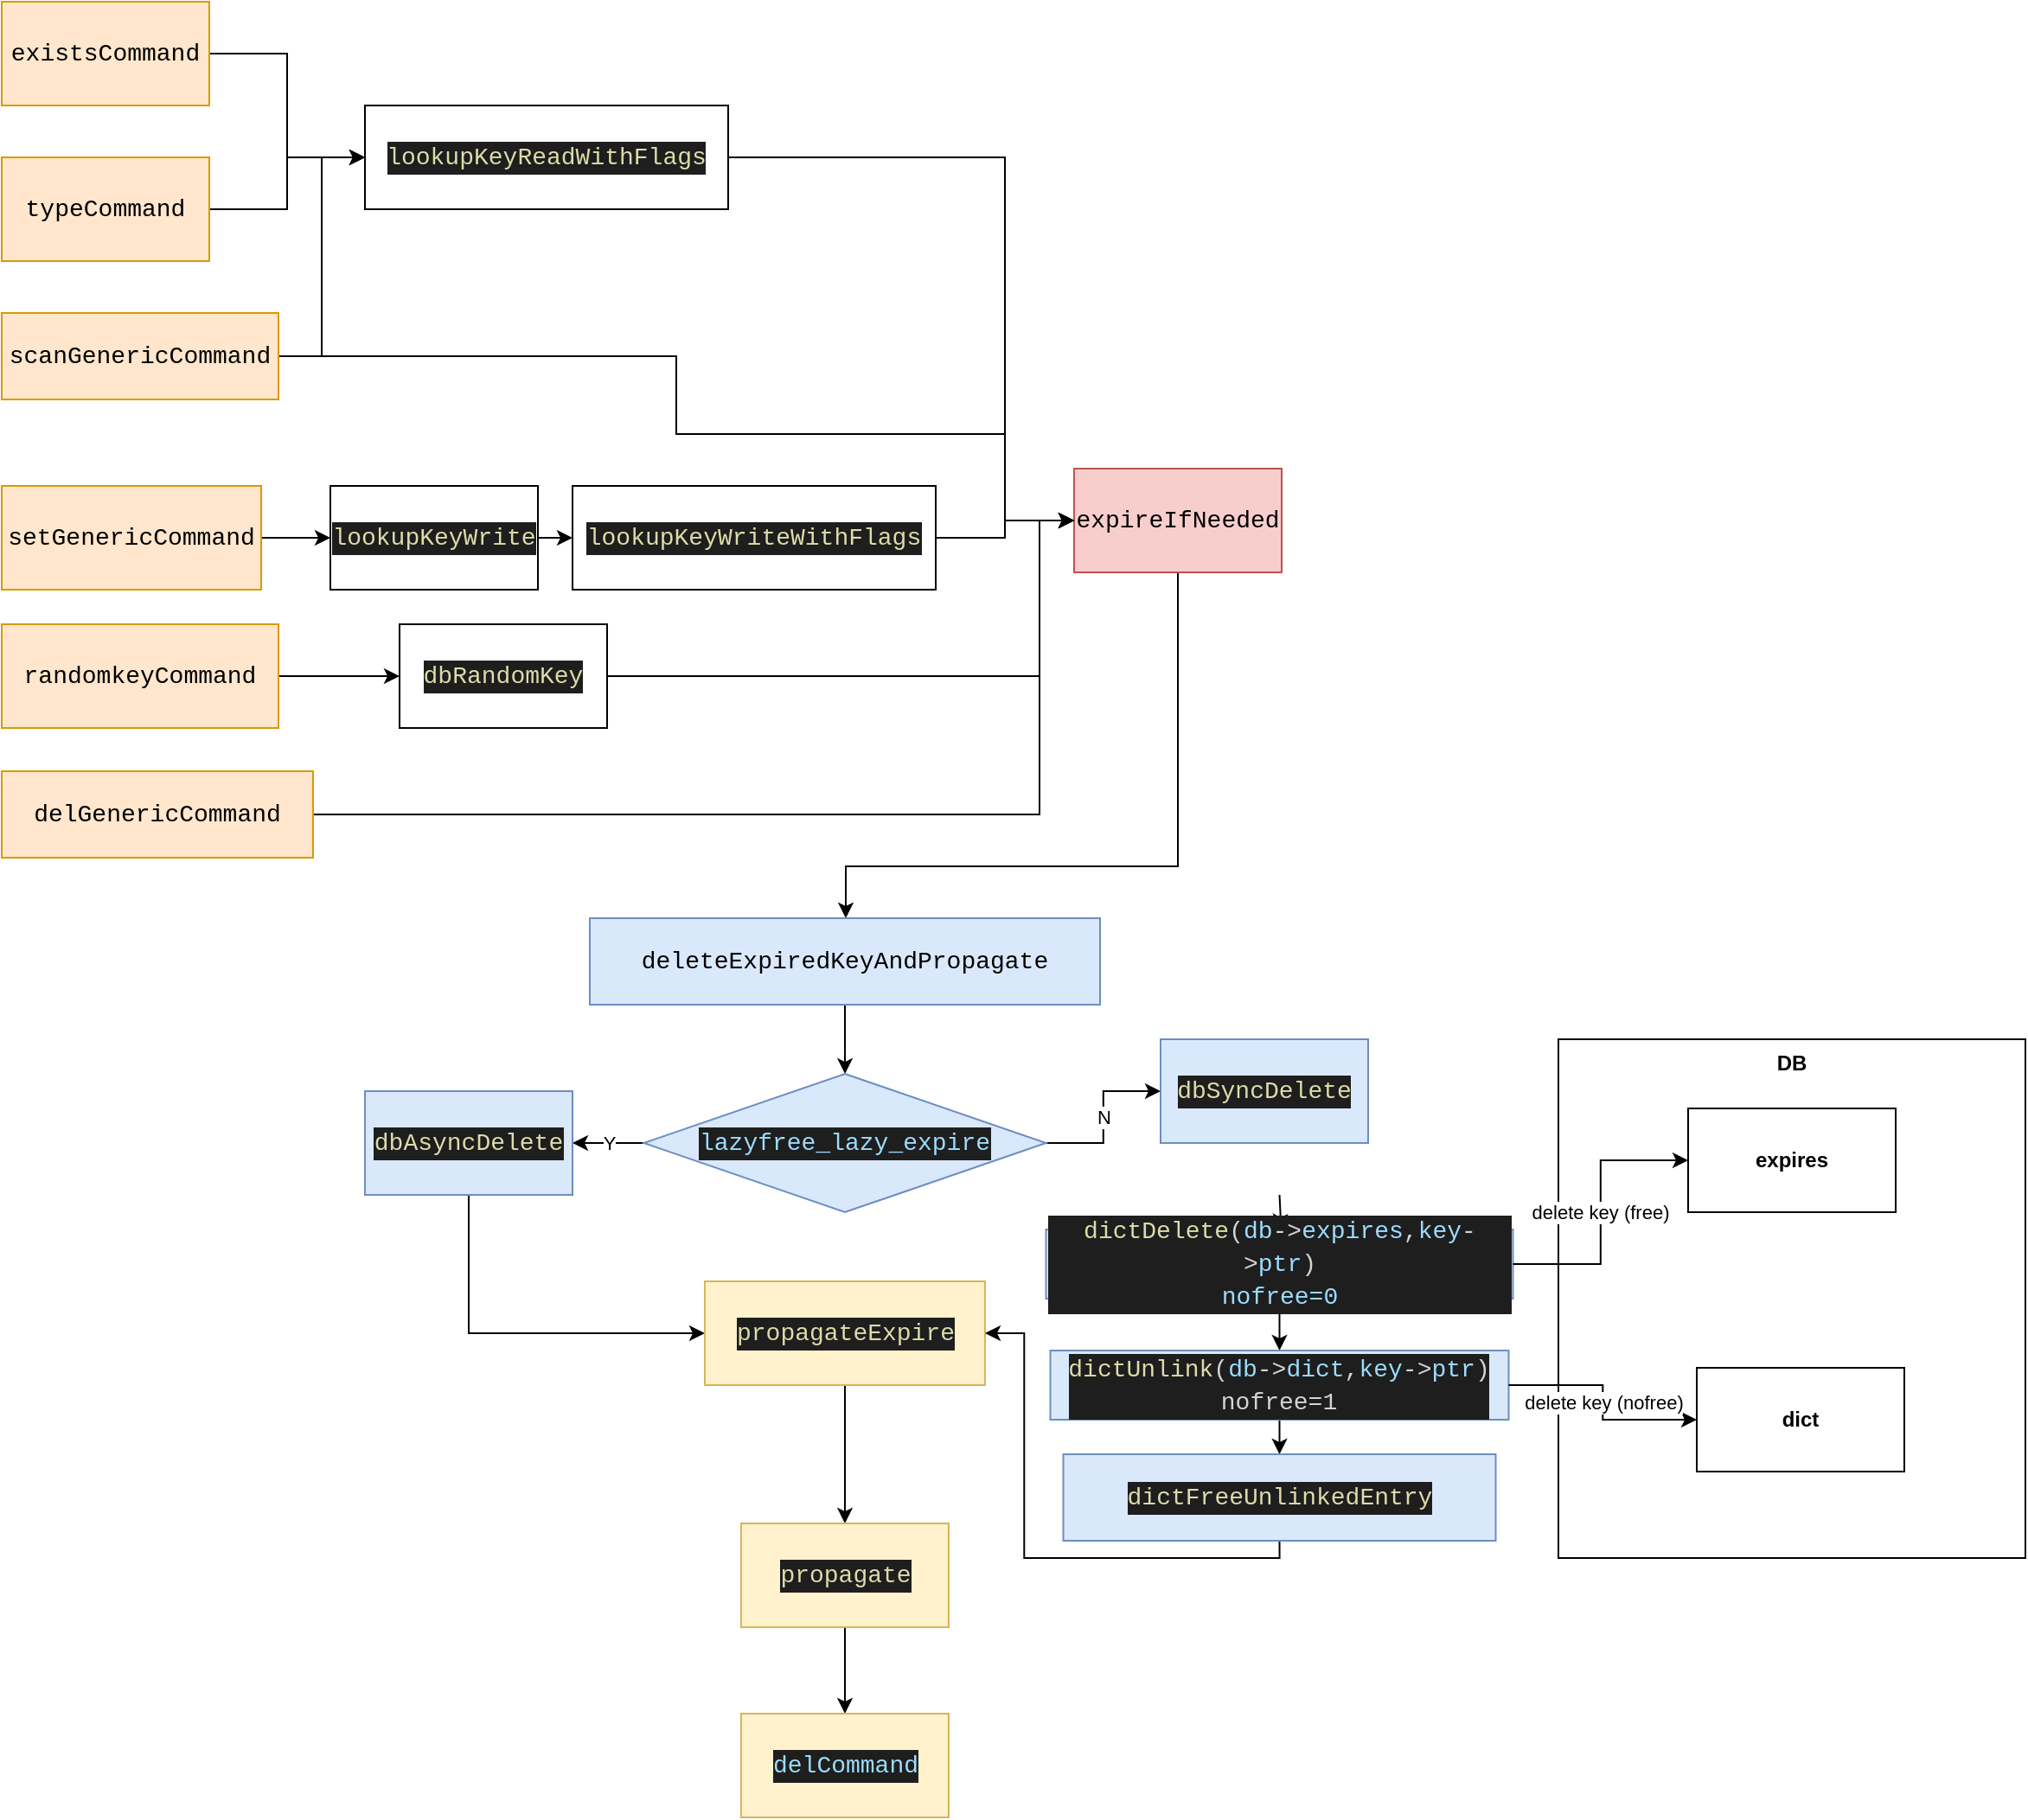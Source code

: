 <mxfile>
    <diagram id="BtZgP8WgwQpdjvOYlP_C" name="第 1 页">
        <mxGraphModel dx="593" dy="616" grid="1" gridSize="10" guides="1" tooltips="1" connect="1" arrows="1" fold="1" page="1" pageScale="1" pageWidth="827" pageHeight="1169" math="0" shadow="0">
            <root>
                <mxCell id="0"/>
                <mxCell id="1" parent="0"/>
                <mxCell id="25" style="edgeStyle=orthogonalEdgeStyle;rounded=0;html=1;exitX=0.5;exitY=1;exitDx=0;exitDy=0;fontColor=default;" edge="1" parent="1" source="2" target="24">
                    <mxGeometry relative="1" as="geometry">
                        <Array as="points">
                            <mxPoint x="700" y="600"/>
                            <mxPoint x="508" y="600"/>
                        </Array>
                    </mxGeometry>
                </mxCell>
                <mxCell id="2" value="&lt;div style=&quot;font-family: Consolas, &amp;quot;Courier New&amp;quot;, monospace; font-size: 14px; line-height: 19px;&quot;&gt;&lt;span style=&quot;&quot;&gt;expireIfNeeded&lt;/span&gt;&lt;/div&gt;" style="rounded=0;whiteSpace=wrap;html=1;fillColor=#f8cecc;strokeColor=#b85450;fontColor=default;labelBackgroundColor=none;" vertex="1" parent="1">
                    <mxGeometry x="640" y="370" width="120" height="60" as="geometry"/>
                </mxCell>
                <mxCell id="6" style="edgeStyle=orthogonalEdgeStyle;rounded=0;html=1;exitX=1;exitY=0.5;exitDx=0;exitDy=0;entryX=0;entryY=0.5;entryDx=0;entryDy=0;fontColor=default;" edge="1" parent="1" source="3" target="2">
                    <mxGeometry relative="1" as="geometry">
                        <Array as="points">
                            <mxPoint x="410" y="305"/>
                            <mxPoint x="410" y="350"/>
                            <mxPoint x="600" y="350"/>
                            <mxPoint x="600" y="400"/>
                        </Array>
                    </mxGeometry>
                </mxCell>
                <mxCell id="23" style="edgeStyle=orthogonalEdgeStyle;rounded=0;html=1;exitX=1;exitY=0.5;exitDx=0;exitDy=0;entryX=0;entryY=0.5;entryDx=0;entryDy=0;fontColor=default;" edge="1" parent="1" source="3" target="10">
                    <mxGeometry relative="1" as="geometry"/>
                </mxCell>
                <mxCell id="3" value="&lt;div style=&quot;font-family: Consolas, &amp;quot;Courier New&amp;quot;, monospace; font-size: 14px; line-height: 19px;&quot;&gt;&lt;span style=&quot;&quot;&gt;scanGenericCommand&lt;/span&gt;&lt;/div&gt;" style="rounded=0;whiteSpace=wrap;html=1;labelBackgroundColor=none;fillColor=#ffe6cc;strokeColor=#d79b00;" vertex="1" parent="1">
                    <mxGeometry x="20" y="280" width="160" height="50" as="geometry"/>
                </mxCell>
                <mxCell id="5" style="edgeStyle=orthogonalEdgeStyle;html=1;exitX=1;exitY=0.5;exitDx=0;exitDy=0;entryX=0;entryY=0.5;entryDx=0;entryDy=0;fontColor=default;rounded=0;" edge="1" parent="1" source="4" target="2">
                    <mxGeometry relative="1" as="geometry">
                        <Array as="points">
                            <mxPoint x="620" y="570"/>
                            <mxPoint x="620" y="400"/>
                        </Array>
                    </mxGeometry>
                </mxCell>
                <mxCell id="4" value="&lt;div style=&quot;font-family: Consolas, &amp;quot;Courier New&amp;quot;, monospace; font-size: 14px; line-height: 19px;&quot;&gt;&lt;span style=&quot;&quot;&gt;delGenericCommand&lt;/span&gt;&lt;/div&gt;" style="rounded=0;whiteSpace=wrap;html=1;labelBackgroundColor=none;fillColor=#ffe6cc;strokeColor=#d79b00;fontColor=default;" vertex="1" parent="1">
                    <mxGeometry x="20" y="545" width="180" height="50" as="geometry"/>
                </mxCell>
                <mxCell id="8" style="edgeStyle=orthogonalEdgeStyle;rounded=0;html=1;exitX=1;exitY=0.5;exitDx=0;exitDy=0;entryX=0;entryY=0.5;entryDx=0;entryDy=0;fontColor=default;" edge="1" parent="1" source="7" target="2">
                    <mxGeometry relative="1" as="geometry">
                        <Array as="points">
                            <mxPoint x="620" y="400"/>
                        </Array>
                    </mxGeometry>
                </mxCell>
                <mxCell id="7" value="&lt;div style=&quot;color: rgb(212, 212, 212); background-color: rgb(30, 30, 30); font-family: Consolas, &amp;quot;Courier New&amp;quot;, monospace; font-size: 14px; line-height: 19px;&quot;&gt;&lt;span style=&quot;color: #dcdcaa;&quot;&gt;dbRandomKey&lt;/span&gt;&lt;/div&gt;" style="rounded=0;whiteSpace=wrap;html=1;labelBackgroundColor=none;fontColor=default;" vertex="1" parent="1">
                    <mxGeometry x="250" y="460" width="120" height="60" as="geometry"/>
                </mxCell>
                <mxCell id="13" style="edgeStyle=orthogonalEdgeStyle;rounded=0;html=1;exitX=1;exitY=0.5;exitDx=0;exitDy=0;entryX=0;entryY=0.5;entryDx=0;entryDy=0;fontColor=default;" edge="1" parent="1" source="9" target="2">
                    <mxGeometry relative="1" as="geometry">
                        <Array as="points">
                            <mxPoint x="600" y="410"/>
                            <mxPoint x="600" y="400"/>
                        </Array>
                    </mxGeometry>
                </mxCell>
                <mxCell id="9" value="&lt;div style=&quot;color: rgb(212, 212, 212); background-color: rgb(30, 30, 30); font-family: Consolas, &amp;quot;Courier New&amp;quot;, monospace; font-size: 14px; line-height: 19px;&quot;&gt;&lt;span style=&quot;color: #dcdcaa;&quot;&gt;lookupKeyWriteWithFlags&lt;/span&gt;&lt;/div&gt;" style="rounded=0;whiteSpace=wrap;html=1;labelBackgroundColor=none;fontColor=default;" vertex="1" parent="1">
                    <mxGeometry x="350" y="380" width="210" height="60" as="geometry"/>
                </mxCell>
                <mxCell id="20" style="edgeStyle=orthogonalEdgeStyle;rounded=0;html=1;exitX=1;exitY=0.5;exitDx=0;exitDy=0;entryX=0;entryY=0.5;entryDx=0;entryDy=0;fontColor=default;" edge="1" parent="1" source="10" target="2">
                    <mxGeometry relative="1" as="geometry">
                        <Array as="points">
                            <mxPoint x="600" y="190"/>
                            <mxPoint x="600" y="400"/>
                        </Array>
                    </mxGeometry>
                </mxCell>
                <mxCell id="10" value="&lt;div style=&quot;color: rgb(212, 212, 212); background-color: rgb(30, 30, 30); font-family: Consolas, &amp;quot;Courier New&amp;quot;, monospace; font-size: 14px; line-height: 19px;&quot;&gt;&lt;span style=&quot;color: #dcdcaa;&quot;&gt;lookupKeyReadWithFlags&lt;/span&gt;&lt;/div&gt;" style="rounded=0;whiteSpace=wrap;html=1;labelBackgroundColor=none;fontColor=default;" vertex="1" parent="1">
                    <mxGeometry x="230" y="160" width="210" height="60" as="geometry"/>
                </mxCell>
                <mxCell id="12" style="edgeStyle=orthogonalEdgeStyle;rounded=0;html=1;exitX=1;exitY=0.5;exitDx=0;exitDy=0;entryX=0;entryY=0.5;entryDx=0;entryDy=0;fontColor=default;" edge="1" parent="1" source="11" target="7">
                    <mxGeometry relative="1" as="geometry"/>
                </mxCell>
                <mxCell id="11" value="&lt;div style=&quot;font-family: Consolas, &amp;quot;Courier New&amp;quot;, monospace; font-size: 14px; line-height: 19px;&quot;&gt;&lt;span style=&quot;&quot;&gt;randomkeyCommand&lt;/span&gt;&lt;/div&gt;" style="rounded=0;whiteSpace=wrap;html=1;labelBackgroundColor=none;fillColor=#ffe6cc;strokeColor=#d79b00;fontColor=default;" vertex="1" parent="1">
                    <mxGeometry x="20" y="460" width="160" height="60" as="geometry"/>
                </mxCell>
                <mxCell id="15" style="edgeStyle=orthogonalEdgeStyle;rounded=0;html=1;exitX=1;exitY=0.5;exitDx=0;exitDy=0;entryX=0;entryY=0.5;entryDx=0;entryDy=0;fontColor=default;" edge="1" parent="1" source="14" target="9">
                    <mxGeometry relative="1" as="geometry"/>
                </mxCell>
                <mxCell id="14" value="&lt;div style=&quot;color: rgb(212, 212, 212); background-color: rgb(30, 30, 30); font-family: Consolas, &amp;quot;Courier New&amp;quot;, monospace; font-size: 14px; line-height: 19px;&quot;&gt;&lt;span style=&quot;color: #dcdcaa;&quot;&gt;lookupKeyWrite&lt;/span&gt;&lt;/div&gt;" style="rounded=0;whiteSpace=wrap;html=1;labelBackgroundColor=none;fontColor=default;" vertex="1" parent="1">
                    <mxGeometry x="210" y="380" width="120" height="60" as="geometry"/>
                </mxCell>
                <mxCell id="17" style="edgeStyle=orthogonalEdgeStyle;rounded=0;html=1;exitX=1;exitY=0.5;exitDx=0;exitDy=0;entryX=0;entryY=0.5;entryDx=0;entryDy=0;fontColor=default;" edge="1" parent="1" source="16" target="14">
                    <mxGeometry relative="1" as="geometry"/>
                </mxCell>
                <mxCell id="16" value="&lt;div style=&quot;font-family: Consolas, &amp;quot;Courier New&amp;quot;, monospace; font-size: 14px; line-height: 19px;&quot;&gt;&lt;span style=&quot;&quot;&gt;setGenericCommand&lt;/span&gt;&lt;/div&gt;" style="rounded=0;whiteSpace=wrap;html=1;labelBackgroundColor=none;fillColor=#ffe6cc;strokeColor=#d79b00;" vertex="1" parent="1">
                    <mxGeometry x="20" y="380" width="150" height="60" as="geometry"/>
                </mxCell>
                <mxCell id="19" style="edgeStyle=orthogonalEdgeStyle;rounded=0;html=1;exitX=1;exitY=0.5;exitDx=0;exitDy=0;fontColor=default;" edge="1" parent="1" source="18" target="10">
                    <mxGeometry relative="1" as="geometry"/>
                </mxCell>
                <mxCell id="18" value="&lt;div style=&quot;font-family: Consolas, &amp;quot;Courier New&amp;quot;, monospace; font-size: 14px; line-height: 19px;&quot;&gt;&lt;span style=&quot;&quot;&gt;existsCommand&lt;/span&gt;&lt;/div&gt;" style="rounded=0;whiteSpace=wrap;html=1;labelBackgroundColor=none;fillColor=#ffe6cc;strokeColor=#d79b00;fontColor=default;" vertex="1" parent="1">
                    <mxGeometry x="20" y="100" width="120" height="60" as="geometry"/>
                </mxCell>
                <mxCell id="22" style="edgeStyle=orthogonalEdgeStyle;rounded=0;html=1;exitX=1;exitY=0.5;exitDx=0;exitDy=0;fontColor=default;entryX=0;entryY=0.5;entryDx=0;entryDy=0;" edge="1" parent="1" source="21" target="10">
                    <mxGeometry relative="1" as="geometry">
                        <mxPoint x="190" y="190" as="targetPoint"/>
                    </mxGeometry>
                </mxCell>
                <mxCell id="21" value="&lt;div style=&quot;font-family: Consolas, &amp;quot;Courier New&amp;quot;, monospace; font-size: 14px; line-height: 19px;&quot;&gt;&lt;span style=&quot;&quot;&gt;typeCommand&lt;/span&gt;&lt;/div&gt;" style="rounded=0;whiteSpace=wrap;html=1;labelBackgroundColor=none;fillColor=#ffe6cc;strokeColor=#d79b00;fontColor=default;" vertex="1" parent="1">
                    <mxGeometry x="20" y="190" width="120" height="60" as="geometry"/>
                </mxCell>
                <mxCell id="28" value="" style="edgeStyle=orthogonalEdgeStyle;rounded=0;html=1;fontColor=default;" edge="1" parent="1" source="24" target="27">
                    <mxGeometry relative="1" as="geometry"/>
                </mxCell>
                <mxCell id="24" value="&lt;div style=&quot;font-family: Consolas, &amp;quot;Courier New&amp;quot;, monospace; font-size: 14px; line-height: 19px;&quot;&gt;&lt;span style=&quot;&quot;&gt;deleteExpiredKeyAndPropagate&lt;/span&gt;&lt;/div&gt;" style="rounded=0;whiteSpace=wrap;html=1;labelBackgroundColor=none;fillColor=#dae8fc;strokeColor=#6c8ebf;fontColor=default;" vertex="1" parent="1">
                    <mxGeometry x="360" y="630" width="295" height="50" as="geometry"/>
                </mxCell>
                <mxCell id="30" value="Y" style="edgeStyle=orthogonalEdgeStyle;rounded=0;html=1;fontColor=default;" edge="1" parent="1" source="27" target="29">
                    <mxGeometry relative="1" as="geometry"/>
                </mxCell>
                <mxCell id="32" value="N" style="edgeStyle=orthogonalEdgeStyle;rounded=0;html=1;fontColor=default;" edge="1" parent="1" source="27" target="31">
                    <mxGeometry relative="1" as="geometry"/>
                </mxCell>
                <mxCell id="27" value="&lt;div style=&quot;color: rgb(212, 212, 212); background-color: rgb(30, 30, 30); font-family: Consolas, &amp;quot;Courier New&amp;quot;, monospace; font-size: 14px; line-height: 19px;&quot;&gt;&lt;span style=&quot;color: #9cdcfe;&quot;&gt;lazyfree_lazy_expire&lt;/span&gt;&lt;/div&gt;" style="rhombus;whiteSpace=wrap;html=1;fillColor=#dae8fc;strokeColor=#6c8ebf;rounded=0;labelBackgroundColor=none;" vertex="1" parent="1">
                    <mxGeometry x="391.25" y="720" width="232.5" height="80" as="geometry"/>
                </mxCell>
                <mxCell id="35" style="edgeStyle=orthogonalEdgeStyle;rounded=0;html=1;exitX=0.5;exitY=1;exitDx=0;exitDy=0;entryX=0;entryY=0.5;entryDx=0;entryDy=0;fontColor=default;" edge="1" parent="1" source="29" target="33">
                    <mxGeometry relative="1" as="geometry"/>
                </mxCell>
                <mxCell id="29" value="&lt;div style=&quot;color: rgb(212, 212, 212); background-color: rgb(30, 30, 30); font-family: Consolas, &amp;quot;Courier New&amp;quot;, monospace; font-size: 14px; line-height: 19px;&quot;&gt;&lt;span style=&quot;color: #dcdcaa;&quot;&gt;dbAsyncDelete&lt;/span&gt;&lt;/div&gt;" style="whiteSpace=wrap;html=1;fillColor=#dae8fc;strokeColor=#6c8ebf;rounded=0;labelBackgroundColor=none;" vertex="1" parent="1">
                    <mxGeometry x="230" y="730" width="120" height="60" as="geometry"/>
                </mxCell>
                <mxCell id="42" value="" style="edgeStyle=orthogonalEdgeStyle;rounded=0;html=1;fontColor=default;" edge="1" parent="1" target="41">
                    <mxGeometry relative="1" as="geometry">
                        <mxPoint x="758.75" y="790" as="sourcePoint"/>
                    </mxGeometry>
                </mxCell>
                <mxCell id="31" value="&lt;div style=&quot;color: rgb(212, 212, 212); background-color: rgb(30, 30, 30); font-family: Consolas, &amp;quot;Courier New&amp;quot;, monospace; font-size: 14px; line-height: 19px;&quot;&gt;&lt;span style=&quot;color: #dcdcaa;&quot;&gt;dbSyncDelete&lt;/span&gt;&lt;/div&gt;" style="whiteSpace=wrap;html=1;fillColor=#dae8fc;strokeColor=#6c8ebf;rounded=0;labelBackgroundColor=none;" vertex="1" parent="1">
                    <mxGeometry x="690" y="700" width="120" height="60" as="geometry"/>
                </mxCell>
                <mxCell id="37" value="" style="edgeStyle=orthogonalEdgeStyle;rounded=0;html=1;fontColor=default;" edge="1" parent="1" source="33" target="36">
                    <mxGeometry relative="1" as="geometry"/>
                </mxCell>
                <mxCell id="33" value="&lt;div style=&quot;color: rgb(212, 212, 212); background-color: rgb(30, 30, 30); font-family: Consolas, &amp;quot;Courier New&amp;quot;, monospace; font-size: 14px; line-height: 19px;&quot;&gt;&lt;span style=&quot;color: #dcdcaa;&quot;&gt;propagateExpire&lt;/span&gt;&lt;/div&gt;" style="rounded=0;whiteSpace=wrap;html=1;labelBackgroundColor=none;fillColor=#fff2cc;strokeColor=#d6b656;" vertex="1" parent="1">
                    <mxGeometry x="426.5" y="840" width="162" height="60" as="geometry"/>
                </mxCell>
                <mxCell id="40" value="" style="edgeStyle=orthogonalEdgeStyle;rounded=0;html=1;fontColor=default;" edge="1" parent="1" source="36" target="39">
                    <mxGeometry relative="1" as="geometry"/>
                </mxCell>
                <mxCell id="36" value="&lt;div style=&quot;color: rgb(212, 212, 212); background-color: rgb(30, 30, 30); font-family: Consolas, &amp;quot;Courier New&amp;quot;, monospace; font-size: 14px; line-height: 19px;&quot;&gt;&lt;span style=&quot;color: #dcdcaa;&quot;&gt;propagate&lt;/span&gt;&lt;/div&gt;" style="whiteSpace=wrap;html=1;fillColor=#fff2cc;strokeColor=#d6b656;rounded=0;labelBackgroundColor=none;" vertex="1" parent="1">
                    <mxGeometry x="447.5" y="980" width="120" height="60" as="geometry"/>
                </mxCell>
                <mxCell id="39" value="&lt;div style=&quot;color: rgb(212, 212, 212); background-color: rgb(30, 30, 30); font-family: Consolas, &amp;quot;Courier New&amp;quot;, monospace; font-size: 14px; line-height: 19px;&quot;&gt;&lt;span style=&quot;color: #9cdcfe;&quot;&gt;delCommand&lt;/span&gt;&lt;/div&gt;" style="whiteSpace=wrap;html=1;fillColor=#fff2cc;strokeColor=#d6b656;rounded=0;labelBackgroundColor=none;" vertex="1" parent="1">
                    <mxGeometry x="447.5" y="1090" width="120" height="60" as="geometry"/>
                </mxCell>
                <mxCell id="44" value="" style="edgeStyle=orthogonalEdgeStyle;rounded=0;html=1;fontColor=default;" edge="1" parent="1" source="41" target="43">
                    <mxGeometry relative="1" as="geometry"/>
                </mxCell>
                <mxCell id="41" value="&lt;div style=&quot;color: rgb(212, 212, 212); background-color: rgb(30, 30, 30); font-family: Consolas, &amp;quot;Courier New&amp;quot;, monospace; font-size: 14px; line-height: 19px;&quot;&gt;&lt;span style=&quot;color: #dcdcaa;&quot;&gt;dictDelete&lt;/span&gt;(&lt;span style=&quot;color: #9cdcfe;&quot;&gt;db&lt;/span&gt;-&amp;gt;&lt;span style=&quot;color: #9cdcfe;&quot;&gt;expires&lt;/span&gt;,&lt;span style=&quot;color: #9cdcfe;&quot;&gt;key&lt;/span&gt;-&amp;gt;&lt;span style=&quot;color: #9cdcfe;&quot;&gt;ptr&lt;/span&gt;)&lt;/div&gt;&lt;div style=&quot;color: rgb(212, 212, 212); background-color: rgb(30, 30, 30); font-family: Consolas, &amp;quot;Courier New&amp;quot;, monospace; font-size: 14px; line-height: 19px;&quot;&gt;&lt;div style=&quot;line-height: 19px;&quot;&gt;&lt;span style=&quot;color: #9cdcfe;&quot;&gt;nofree=0&lt;/span&gt;&lt;/div&gt;&lt;/div&gt;" style="whiteSpace=wrap;html=1;fillColor=#dae8fc;strokeColor=#6c8ebf;rounded=0;labelBackgroundColor=none;" vertex="1" parent="1">
                    <mxGeometry x="623.75" y="810" width="270" height="40" as="geometry"/>
                </mxCell>
                <mxCell id="52" value="" style="edgeStyle=orthogonalEdgeStyle;rounded=0;html=1;fontColor=default;" edge="1" parent="1" source="43" target="51">
                    <mxGeometry relative="1" as="geometry"/>
                </mxCell>
                <mxCell id="43" value="&lt;div style=&quot;color: rgb(212, 212, 212); background-color: rgb(30, 30, 30); font-family: Consolas, &amp;quot;Courier New&amp;quot;, monospace; font-size: 14px; line-height: 19px;&quot;&gt;&lt;span style=&quot;color: #dcdcaa;&quot;&gt;dictUnlink&lt;/span&gt;(&lt;span style=&quot;color: #9cdcfe;&quot;&gt;db&lt;/span&gt;-&amp;gt;&lt;span style=&quot;color: #9cdcfe;&quot;&gt;dict&lt;/span&gt;,&lt;span style=&quot;color: #9cdcfe;&quot;&gt;key&lt;/span&gt;-&amp;gt;&lt;span style=&quot;color: #9cdcfe;&quot;&gt;ptr&lt;/span&gt;)&lt;/div&gt;&lt;div style=&quot;color: rgb(212, 212, 212); background-color: rgb(30, 30, 30); font-family: Consolas, &amp;quot;Courier New&amp;quot;, monospace; font-size: 14px; line-height: 19px;&quot;&gt;nofree=1&lt;/div&gt;" style="whiteSpace=wrap;html=1;fillColor=#dae8fc;strokeColor=#6c8ebf;rounded=0;labelBackgroundColor=none;" vertex="1" parent="1">
                    <mxGeometry x="626.25" y="880" width="265" height="40" as="geometry"/>
                </mxCell>
                <mxCell id="45" value="DB" style="rounded=0;whiteSpace=wrap;html=1;labelBackgroundColor=none;fontColor=default;verticalAlign=top;fontStyle=1" vertex="1" parent="1">
                    <mxGeometry x="920" y="700" width="270" height="300" as="geometry"/>
                </mxCell>
                <mxCell id="46" value="dict" style="rounded=0;whiteSpace=wrap;html=1;labelBackgroundColor=none;fontColor=default;verticalAlign=middle;fontStyle=1" vertex="1" parent="1">
                    <mxGeometry x="1000" y="890" width="120" height="60" as="geometry"/>
                </mxCell>
                <mxCell id="47" value="expires" style="rounded=0;whiteSpace=wrap;html=1;labelBackgroundColor=none;fontColor=default;verticalAlign=middle;fontStyle=1" vertex="1" parent="1">
                    <mxGeometry x="995" y="740" width="120" height="60" as="geometry"/>
                </mxCell>
                <mxCell id="48" value="delete key (free)" style="edgeStyle=orthogonalEdgeStyle;rounded=0;html=1;exitX=1;exitY=0.5;exitDx=0;exitDy=0;entryX=0;entryY=0.5;entryDx=0;entryDy=0;fontColor=default;" edge="1" parent="1" source="41" target="47">
                    <mxGeometry relative="1" as="geometry"/>
                </mxCell>
                <mxCell id="49" value="delete key (nofree)" style="edgeStyle=orthogonalEdgeStyle;rounded=0;html=1;exitX=1;exitY=0.5;exitDx=0;exitDy=0;entryX=0;entryY=0.5;entryDx=0;entryDy=0;fontColor=default;" edge="1" parent="1" source="43" target="46">
                    <mxGeometry relative="1" as="geometry"/>
                </mxCell>
                <mxCell id="53" style="edgeStyle=orthogonalEdgeStyle;rounded=0;html=1;exitX=0.5;exitY=1;exitDx=0;exitDy=0;entryX=1;entryY=0.5;entryDx=0;entryDy=0;fontColor=default;" edge="1" parent="1" source="51" target="33">
                    <mxGeometry relative="1" as="geometry"/>
                </mxCell>
                <mxCell id="51" value="&lt;div style=&quot;color: rgb(212, 212, 212); background-color: rgb(30, 30, 30); font-family: Consolas, &amp;quot;Courier New&amp;quot;, monospace; font-size: 14px; line-height: 19px;&quot;&gt;&lt;span style=&quot;color: #dcdcaa;&quot;&gt;dictFreeUnlinkedEntry&lt;/span&gt;&lt;/div&gt;" style="whiteSpace=wrap;html=1;fillColor=#dae8fc;strokeColor=#6c8ebf;rounded=0;labelBackgroundColor=none;" vertex="1" parent="1">
                    <mxGeometry x="633.75" y="940" width="250" height="50" as="geometry"/>
                </mxCell>
            </root>
        </mxGraphModel>
    </diagram>
</mxfile>